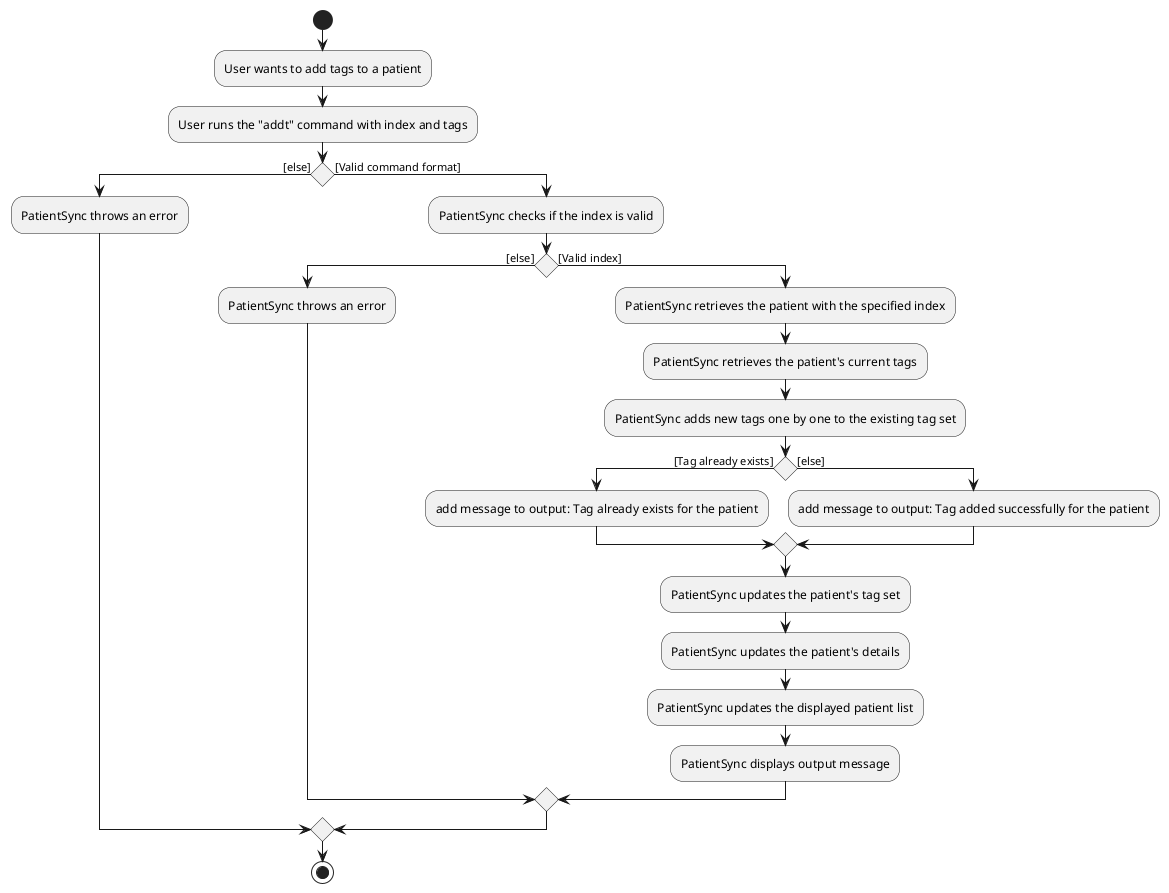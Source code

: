 @startuml
start
:User wants to add tags to a patient;
:User runs the "addt" command with index and tags;
if () then ([else])
    :PatientSync throws an error;
else ([Valid command format])
    :PatientSync checks if the index is valid;
    if () then ([else])
        :PatientSync throws an error;
    else ([Valid index])
        :PatientSync retrieves the patient with the specified index;
        :PatientSync retrieves the patient's current tags;
        :PatientSync adds new tags one by one to the existing tag set;
        if () then ([Tag already exists])
            :add message to output: Tag already exists for the patient;
        else ([else])
            :add message to output: Tag added successfully for the patient;
        endif
        :PatientSync updates the patient's tag set;
        :PatientSync updates the patient's details;
        :PatientSync updates the displayed patient list;
        :PatientSync displays output message;
    endif
endif
stop
@enduml
